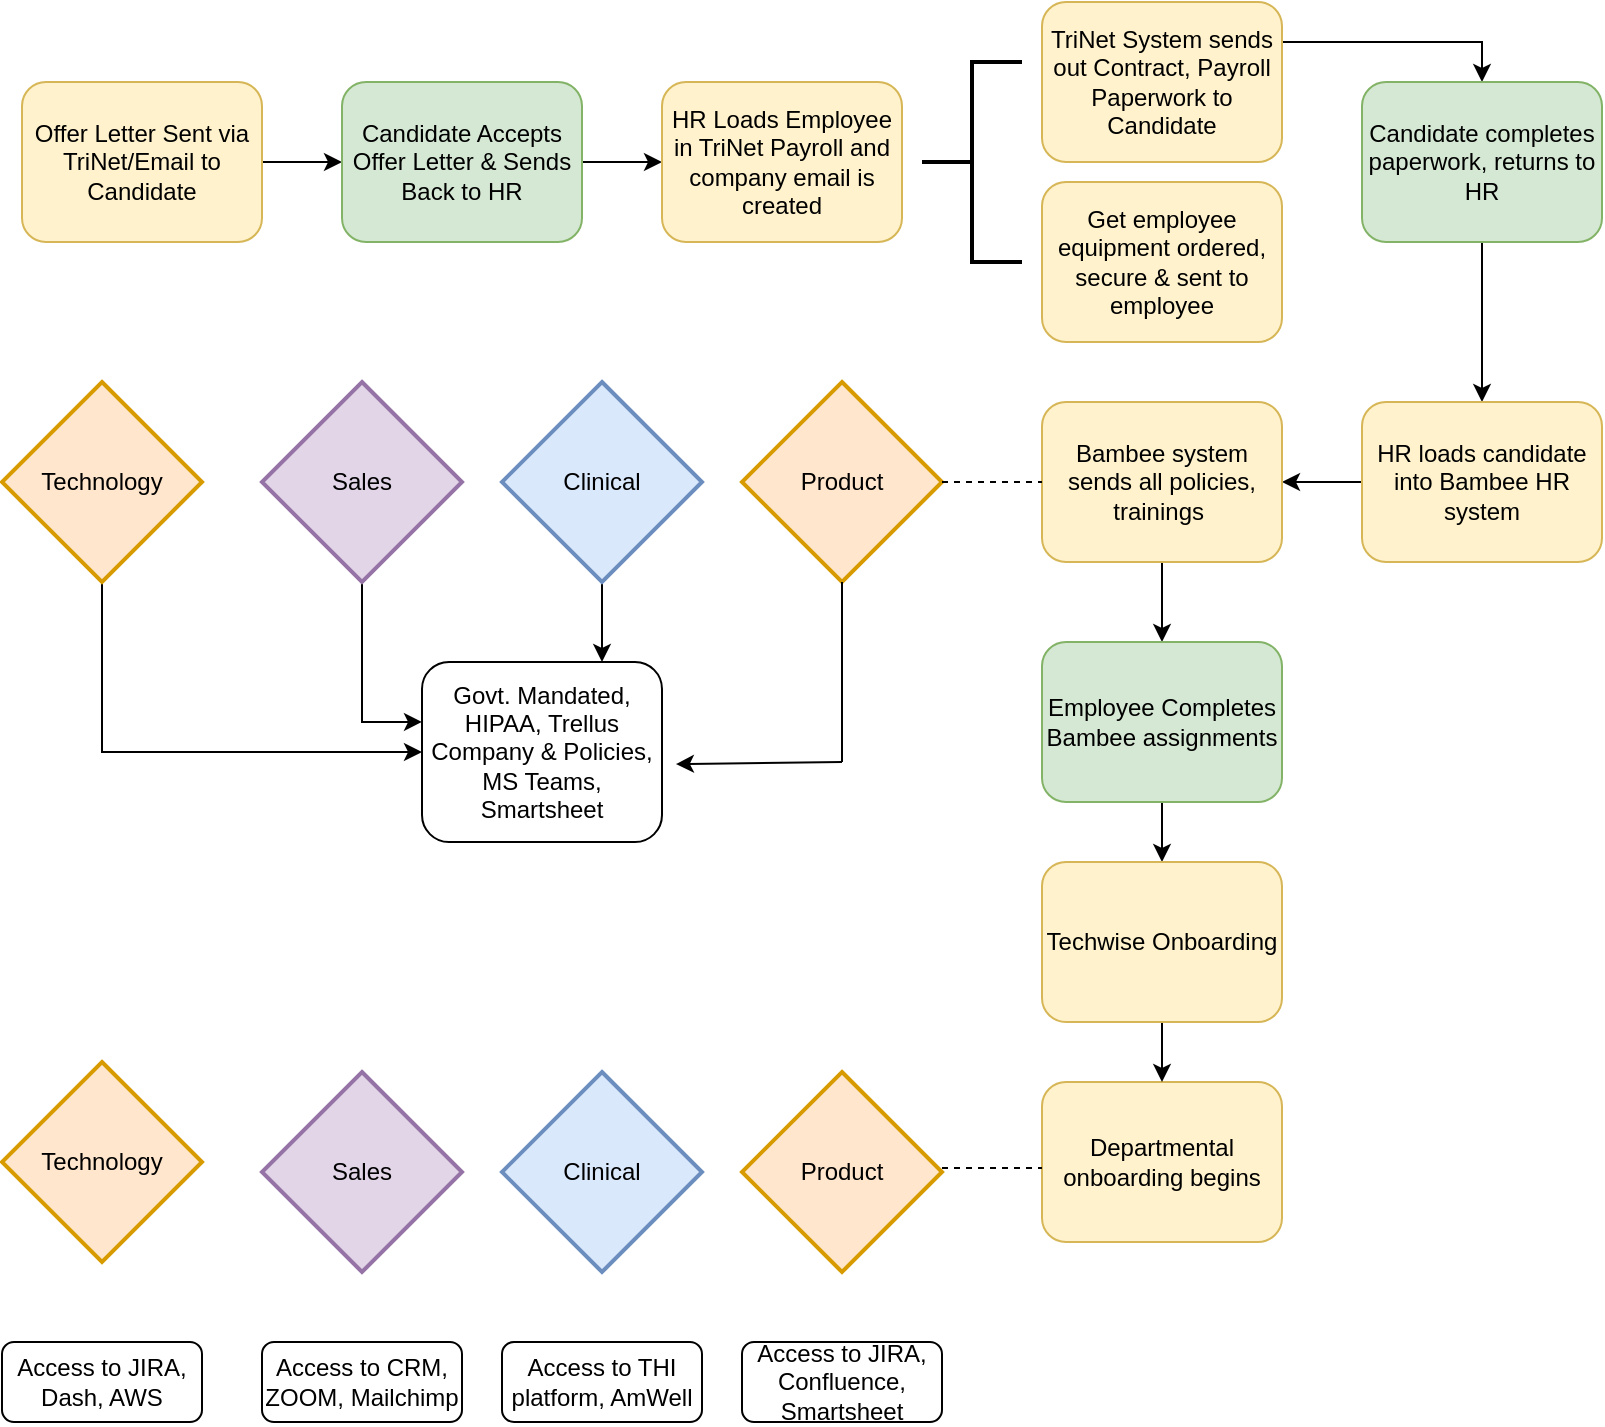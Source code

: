 <mxfile version="13.10.5" type="github">
  <diagram id="C5RBs43oDa-KdzZeNtuy" name="Employee Onboarding">
    <mxGraphModel dx="1829" dy="715" grid="1" gridSize="10" guides="1" tooltips="1" connect="1" arrows="1" fold="1" page="1" pageScale="1" pageWidth="827" pageHeight="1169" math="0" shadow="0">
      <root>
        <mxCell id="WIyWlLk6GJQsqaUBKTNV-0" />
        <mxCell id="WIyWlLk6GJQsqaUBKTNV-1" parent="WIyWlLk6GJQsqaUBKTNV-0" />
        <mxCell id="vSBJjcOGgfI8wVLBS3Ll-21" style="edgeStyle=orthogonalEdgeStyle;rounded=0;orthogonalLoop=1;jettySize=auto;html=1;entryX=0;entryY=0.5;entryDx=0;entryDy=0;" parent="WIyWlLk6GJQsqaUBKTNV-1" source="WIyWlLk6GJQsqaUBKTNV-3" target="WIyWlLk6GJQsqaUBKTNV-12" edge="1">
          <mxGeometry relative="1" as="geometry" />
        </mxCell>
        <mxCell id="WIyWlLk6GJQsqaUBKTNV-3" value="Offer Letter Sent via TriNet/Email to Candidate" style="rounded=1;whiteSpace=wrap;html=1;fontSize=12;glass=0;strokeWidth=1;shadow=0;fillColor=#fff2cc;strokeColor=#d6b656;" parent="WIyWlLk6GJQsqaUBKTNV-1" vertex="1">
          <mxGeometry x="10" y="40" width="120" height="80" as="geometry" />
        </mxCell>
        <mxCell id="vSBJjcOGgfI8wVLBS3Ll-23" style="edgeStyle=orthogonalEdgeStyle;rounded=0;orthogonalLoop=1;jettySize=auto;html=1;entryX=0;entryY=0.5;entryDx=0;entryDy=0;" parent="WIyWlLk6GJQsqaUBKTNV-1" source="WIyWlLk6GJQsqaUBKTNV-12" target="vSBJjcOGgfI8wVLBS3Ll-4" edge="1">
          <mxGeometry relative="1" as="geometry" />
        </mxCell>
        <mxCell id="WIyWlLk6GJQsqaUBKTNV-12" value="Candidate Accepts Offer Letter &amp;amp; Sends Back to HR" style="rounded=1;whiteSpace=wrap;html=1;fontSize=12;glass=0;strokeWidth=1;shadow=0;fillColor=#d5e8d4;strokeColor=#82b366;" parent="WIyWlLk6GJQsqaUBKTNV-1" vertex="1">
          <mxGeometry x="170" y="40" width="120" height="80" as="geometry" />
        </mxCell>
        <mxCell id="4V0ao6fgWBTx_BPk0Hml-0" style="edgeStyle=orthogonalEdgeStyle;rounded=0;orthogonalLoop=1;jettySize=auto;html=1;entryX=0.5;entryY=0;entryDx=0;entryDy=0;" edge="1" parent="WIyWlLk6GJQsqaUBKTNV-1" source="vSBJjcOGgfI8wVLBS3Ll-6" target="vSBJjcOGgfI8wVLBS3Ll-7">
          <mxGeometry relative="1" as="geometry">
            <Array as="points">
              <mxPoint x="740" y="20" />
            </Array>
          </mxGeometry>
        </mxCell>
        <mxCell id="vSBJjcOGgfI8wVLBS3Ll-6" value="TriNet System sends out Contract, Payroll Paperwork to Candidate" style="rounded=1;whiteSpace=wrap;html=1;fontSize=12;glass=0;strokeWidth=1;shadow=0;fillColor=#fff2cc;strokeColor=#d6b656;" parent="WIyWlLk6GJQsqaUBKTNV-1" vertex="1">
          <mxGeometry x="520" width="120" height="80" as="geometry" />
        </mxCell>
        <mxCell id="4V0ao6fgWBTx_BPk0Hml-1" style="edgeStyle=orthogonalEdgeStyle;rounded=0;orthogonalLoop=1;jettySize=auto;html=1;entryX=0.5;entryY=0;entryDx=0;entryDy=0;" edge="1" parent="WIyWlLk6GJQsqaUBKTNV-1" source="vSBJjcOGgfI8wVLBS3Ll-7" target="vSBJjcOGgfI8wVLBS3Ll-8">
          <mxGeometry relative="1" as="geometry" />
        </mxCell>
        <mxCell id="vSBJjcOGgfI8wVLBS3Ll-7" value="Candidate completes paperwork, returns to HR" style="rounded=1;whiteSpace=wrap;html=1;fontSize=12;glass=0;strokeWidth=1;shadow=0;fillColor=#d5e8d4;strokeColor=#82b366;" parent="WIyWlLk6GJQsqaUBKTNV-1" vertex="1">
          <mxGeometry x="680" y="40" width="120" height="80" as="geometry" />
        </mxCell>
        <mxCell id="4V0ao6fgWBTx_BPk0Hml-2" style="edgeStyle=orthogonalEdgeStyle;rounded=0;orthogonalLoop=1;jettySize=auto;html=1;entryX=1;entryY=0.5;entryDx=0;entryDy=0;" edge="1" parent="WIyWlLk6GJQsqaUBKTNV-1" source="vSBJjcOGgfI8wVLBS3Ll-8" target="vSBJjcOGgfI8wVLBS3Ll-9">
          <mxGeometry relative="1" as="geometry" />
        </mxCell>
        <mxCell id="vSBJjcOGgfI8wVLBS3Ll-8" value="HR loads candidate into Bambee HR system" style="rounded=1;whiteSpace=wrap;html=1;fontSize=12;glass=0;strokeWidth=1;shadow=0;fillColor=#fff2cc;strokeColor=#d6b656;" parent="WIyWlLk6GJQsqaUBKTNV-1" vertex="1">
          <mxGeometry x="680" y="200" width="120" height="80" as="geometry" />
        </mxCell>
        <mxCell id="4V0ao6fgWBTx_BPk0Hml-3" style="edgeStyle=orthogonalEdgeStyle;rounded=0;orthogonalLoop=1;jettySize=auto;html=1;entryX=0.5;entryY=0;entryDx=0;entryDy=0;" edge="1" parent="WIyWlLk6GJQsqaUBKTNV-1" source="vSBJjcOGgfI8wVLBS3Ll-9" target="vSBJjcOGgfI8wVLBS3Ll-10">
          <mxGeometry relative="1" as="geometry" />
        </mxCell>
        <mxCell id="vSBJjcOGgfI8wVLBS3Ll-9" value="Bambee system sends all policies, trainings&amp;nbsp;" style="rounded=1;whiteSpace=wrap;html=1;fontSize=12;glass=0;strokeWidth=1;shadow=0;fillColor=#fff2cc;strokeColor=#d6b656;" parent="WIyWlLk6GJQsqaUBKTNV-1" vertex="1">
          <mxGeometry x="520" y="200" width="120" height="80" as="geometry" />
        </mxCell>
        <mxCell id="4V0ao6fgWBTx_BPk0Hml-4" style="edgeStyle=orthogonalEdgeStyle;rounded=0;orthogonalLoop=1;jettySize=auto;html=1;" edge="1" parent="WIyWlLk6GJQsqaUBKTNV-1" source="vSBJjcOGgfI8wVLBS3Ll-10" target="vSBJjcOGgfI8wVLBS3Ll-31">
          <mxGeometry relative="1" as="geometry" />
        </mxCell>
        <mxCell id="vSBJjcOGgfI8wVLBS3Ll-10" value="Employee Completes Bambee assignments" style="rounded=1;whiteSpace=wrap;html=1;fontSize=12;glass=0;strokeWidth=1;shadow=0;fillColor=#d5e8d4;strokeColor=#82b366;" parent="WIyWlLk6GJQsqaUBKTNV-1" vertex="1">
          <mxGeometry x="520" y="320" width="120" height="80" as="geometry" />
        </mxCell>
        <mxCell id="vSBJjcOGgfI8wVLBS3Ll-11" value="Departmental onboarding begins" style="rounded=1;whiteSpace=wrap;html=1;fontSize=12;glass=0;strokeWidth=1;shadow=0;fillColor=#fff2cc;strokeColor=#d6b656;" parent="WIyWlLk6GJQsqaUBKTNV-1" vertex="1">
          <mxGeometry x="520" y="540" width="120" height="80" as="geometry" />
        </mxCell>
        <mxCell id="vSBJjcOGgfI8wVLBS3Ll-4" value="HR Loads Employee in TriNet Payroll and company email is created" style="rounded=1;whiteSpace=wrap;html=1;fontSize=12;glass=0;strokeWidth=1;shadow=0;fillColor=#fff2cc;strokeColor=#d6b656;" parent="WIyWlLk6GJQsqaUBKTNV-1" vertex="1">
          <mxGeometry x="330" y="40" width="120" height="80" as="geometry" />
        </mxCell>
        <mxCell id="vSBJjcOGgfI8wVLBS3Ll-12" value="Get employee equipment ordered, secure &amp;amp; sent to employee" style="rounded=1;whiteSpace=wrap;html=1;fontSize=12;glass=0;strokeWidth=1;shadow=0;fillColor=#fff2cc;strokeColor=#d6b656;" parent="WIyWlLk6GJQsqaUBKTNV-1" vertex="1">
          <mxGeometry x="520" y="90" width="120" height="80" as="geometry" />
        </mxCell>
        <mxCell id="4V0ao6fgWBTx_BPk0Hml-15" style="edgeStyle=orthogonalEdgeStyle;rounded=0;orthogonalLoop=1;jettySize=auto;html=1;entryX=0.75;entryY=0;entryDx=0;entryDy=0;" edge="1" parent="WIyWlLk6GJQsqaUBKTNV-1" source="vSBJjcOGgfI8wVLBS3Ll-18" target="vSBJjcOGgfI8wVLBS3Ll-62">
          <mxGeometry relative="1" as="geometry" />
        </mxCell>
        <mxCell id="vSBJjcOGgfI8wVLBS3Ll-18" value="Clinical" style="strokeWidth=2;html=1;shape=mxgraph.flowchart.decision;whiteSpace=wrap;fillColor=#dae8fc;strokeColor=#6c8ebf;" parent="WIyWlLk6GJQsqaUBKTNV-1" vertex="1">
          <mxGeometry x="250" y="190" width="100" height="100" as="geometry" />
        </mxCell>
        <mxCell id="vSBJjcOGgfI8wVLBS3Ll-19" value="Product" style="strokeWidth=2;html=1;shape=mxgraph.flowchart.decision;whiteSpace=wrap;fillColor=#ffe6cc;strokeColor=#d79b00;" parent="WIyWlLk6GJQsqaUBKTNV-1" vertex="1">
          <mxGeometry x="370" y="190" width="100" height="100" as="geometry" />
        </mxCell>
        <mxCell id="4V0ao6fgWBTx_BPk0Hml-23" style="edgeStyle=orthogonalEdgeStyle;rounded=0;orthogonalLoop=1;jettySize=auto;html=1;entryX=0;entryY=0.333;entryDx=0;entryDy=0;entryPerimeter=0;" edge="1" parent="WIyWlLk6GJQsqaUBKTNV-1" source="vSBJjcOGgfI8wVLBS3Ll-20" target="vSBJjcOGgfI8wVLBS3Ll-62">
          <mxGeometry relative="1" as="geometry" />
        </mxCell>
        <mxCell id="vSBJjcOGgfI8wVLBS3Ll-20" value="Sales" style="strokeWidth=2;html=1;shape=mxgraph.flowchart.decision;whiteSpace=wrap;fillColor=#e1d5e7;strokeColor=#9673a6;" parent="WIyWlLk6GJQsqaUBKTNV-1" vertex="1">
          <mxGeometry x="130" y="190" width="100" height="100" as="geometry" />
        </mxCell>
        <mxCell id="4V0ao6fgWBTx_BPk0Hml-5" style="edgeStyle=orthogonalEdgeStyle;rounded=0;orthogonalLoop=1;jettySize=auto;html=1;" edge="1" parent="WIyWlLk6GJQsqaUBKTNV-1" source="vSBJjcOGgfI8wVLBS3Ll-31" target="vSBJjcOGgfI8wVLBS3Ll-11">
          <mxGeometry relative="1" as="geometry" />
        </mxCell>
        <mxCell id="vSBJjcOGgfI8wVLBS3Ll-31" value="Techwise Onboarding" style="rounded=1;whiteSpace=wrap;html=1;fontSize=12;glass=0;strokeWidth=1;shadow=0;fillColor=#fff2cc;strokeColor=#d6b656;" parent="WIyWlLk6GJQsqaUBKTNV-1" vertex="1">
          <mxGeometry x="520" y="430" width="120" height="80" as="geometry" />
        </mxCell>
        <mxCell id="vSBJjcOGgfI8wVLBS3Ll-49" value="Sales" style="strokeWidth=2;html=1;shape=mxgraph.flowchart.decision;whiteSpace=wrap;fillColor=#e1d5e7;strokeColor=#9673a6;" parent="WIyWlLk6GJQsqaUBKTNV-1" vertex="1">
          <mxGeometry x="130" y="535" width="100" height="100" as="geometry" />
        </mxCell>
        <mxCell id="vSBJjcOGgfI8wVLBS3Ll-50" value="Clinical" style="strokeWidth=2;html=1;shape=mxgraph.flowchart.decision;whiteSpace=wrap;fillColor=#dae8fc;strokeColor=#6c8ebf;" parent="WIyWlLk6GJQsqaUBKTNV-1" vertex="1">
          <mxGeometry x="250" y="535" width="100" height="100" as="geometry" />
        </mxCell>
        <mxCell id="vSBJjcOGgfI8wVLBS3Ll-51" value="Product" style="strokeWidth=2;html=1;shape=mxgraph.flowchart.decision;whiteSpace=wrap;fillColor=#ffe6cc;strokeColor=#d79b00;" parent="WIyWlLk6GJQsqaUBKTNV-1" vertex="1">
          <mxGeometry x="370" y="535" width="100" height="100" as="geometry" />
        </mxCell>
        <mxCell id="vSBJjcOGgfI8wVLBS3Ll-57" value="Access to CRM, ZOOM, Mailchimp" style="rounded=1;whiteSpace=wrap;html=1;" parent="WIyWlLk6GJQsqaUBKTNV-1" vertex="1">
          <mxGeometry x="130" y="670" width="100" height="40" as="geometry" />
        </mxCell>
        <mxCell id="vSBJjcOGgfI8wVLBS3Ll-58" value="Technology" style="strokeWidth=2;html=1;shape=mxgraph.flowchart.decision;whiteSpace=wrap;fillColor=#ffe6cc;strokeColor=#d79b00;" parent="WIyWlLk6GJQsqaUBKTNV-1" vertex="1">
          <mxGeometry y="530" width="100" height="100" as="geometry" />
        </mxCell>
        <mxCell id="4V0ao6fgWBTx_BPk0Hml-22" style="edgeStyle=orthogonalEdgeStyle;rounded=0;orthogonalLoop=1;jettySize=auto;html=1;entryX=0;entryY=0.5;entryDx=0;entryDy=0;" edge="1" parent="WIyWlLk6GJQsqaUBKTNV-1" source="vSBJjcOGgfI8wVLBS3Ll-60" target="vSBJjcOGgfI8wVLBS3Ll-62">
          <mxGeometry relative="1" as="geometry">
            <Array as="points">
              <mxPoint x="50" y="375" />
            </Array>
          </mxGeometry>
        </mxCell>
        <mxCell id="vSBJjcOGgfI8wVLBS3Ll-60" value="Technology" style="strokeWidth=2;html=1;shape=mxgraph.flowchart.decision;whiteSpace=wrap;fillColor=#ffe6cc;strokeColor=#d79b00;" parent="WIyWlLk6GJQsqaUBKTNV-1" vertex="1">
          <mxGeometry y="190" width="100" height="100" as="geometry" />
        </mxCell>
        <mxCell id="vSBJjcOGgfI8wVLBS3Ll-61" value="" style="strokeWidth=2;html=1;shape=mxgraph.flowchart.annotation_2;align=left;labelPosition=right;pointerEvents=1;" parent="WIyWlLk6GJQsqaUBKTNV-1" vertex="1">
          <mxGeometry x="460" y="30" width="50" height="100" as="geometry" />
        </mxCell>
        <mxCell id="vSBJjcOGgfI8wVLBS3Ll-62" value="Govt. Mandated, HIPAA, Trellus Company &amp;amp; Policies, MS Teams, Smartsheet" style="rounded=1;whiteSpace=wrap;html=1;" parent="WIyWlLk6GJQsqaUBKTNV-1" vertex="1">
          <mxGeometry x="210" y="330" width="120" height="90" as="geometry" />
        </mxCell>
        <mxCell id="4V0ao6fgWBTx_BPk0Hml-16" value="" style="endArrow=none;dashed=1;html=1;entryX=0;entryY=0.5;entryDx=0;entryDy=0;" edge="1" parent="WIyWlLk6GJQsqaUBKTNV-1" target="vSBJjcOGgfI8wVLBS3Ll-9">
          <mxGeometry width="50" height="50" relative="1" as="geometry">
            <mxPoint x="470" y="240" as="sourcePoint" />
            <mxPoint x="270" y="240" as="targetPoint" />
          </mxGeometry>
        </mxCell>
        <mxCell id="4V0ao6fgWBTx_BPk0Hml-18" value="" style="endArrow=none;dashed=1;html=1;entryX=0;entryY=0.5;entryDx=0;entryDy=0;" edge="1" parent="WIyWlLk6GJQsqaUBKTNV-1">
          <mxGeometry width="50" height="50" relative="1" as="geometry">
            <mxPoint x="470" y="583" as="sourcePoint" />
            <mxPoint x="520" y="583" as="targetPoint" />
          </mxGeometry>
        </mxCell>
        <mxCell id="4V0ao6fgWBTx_BPk0Hml-19" value="Access to JIRA, Dash, AWS" style="rounded=1;whiteSpace=wrap;html=1;" vertex="1" parent="WIyWlLk6GJQsqaUBKTNV-1">
          <mxGeometry y="670" width="100" height="40" as="geometry" />
        </mxCell>
        <mxCell id="4V0ao6fgWBTx_BPk0Hml-20" value="Access to THI platform, AmWell" style="rounded=1;whiteSpace=wrap;html=1;" vertex="1" parent="WIyWlLk6GJQsqaUBKTNV-1">
          <mxGeometry x="250" y="670" width="100" height="40" as="geometry" />
        </mxCell>
        <mxCell id="4V0ao6fgWBTx_BPk0Hml-21" value="Access to JIRA, Confluence, Smartsheet" style="rounded=1;whiteSpace=wrap;html=1;" vertex="1" parent="WIyWlLk6GJQsqaUBKTNV-1">
          <mxGeometry x="370" y="670" width="100" height="40" as="geometry" />
        </mxCell>
        <mxCell id="4V0ao6fgWBTx_BPk0Hml-26" value="" style="endArrow=none;html=1;" edge="1" parent="WIyWlLk6GJQsqaUBKTNV-1">
          <mxGeometry width="50" height="50" relative="1" as="geometry">
            <mxPoint x="420" y="380" as="sourcePoint" />
            <mxPoint x="420" y="290" as="targetPoint" />
            <Array as="points">
              <mxPoint x="420" y="340" />
            </Array>
          </mxGeometry>
        </mxCell>
        <mxCell id="4V0ao6fgWBTx_BPk0Hml-27" value="" style="endArrow=classic;html=1;entryX=1.058;entryY=0.567;entryDx=0;entryDy=0;entryPerimeter=0;" edge="1" parent="WIyWlLk6GJQsqaUBKTNV-1" target="vSBJjcOGgfI8wVLBS3Ll-62">
          <mxGeometry width="50" height="50" relative="1" as="geometry">
            <mxPoint x="420" y="380" as="sourcePoint" />
            <mxPoint x="400" y="410" as="targetPoint" />
          </mxGeometry>
        </mxCell>
      </root>
    </mxGraphModel>
  </diagram>
</mxfile>
